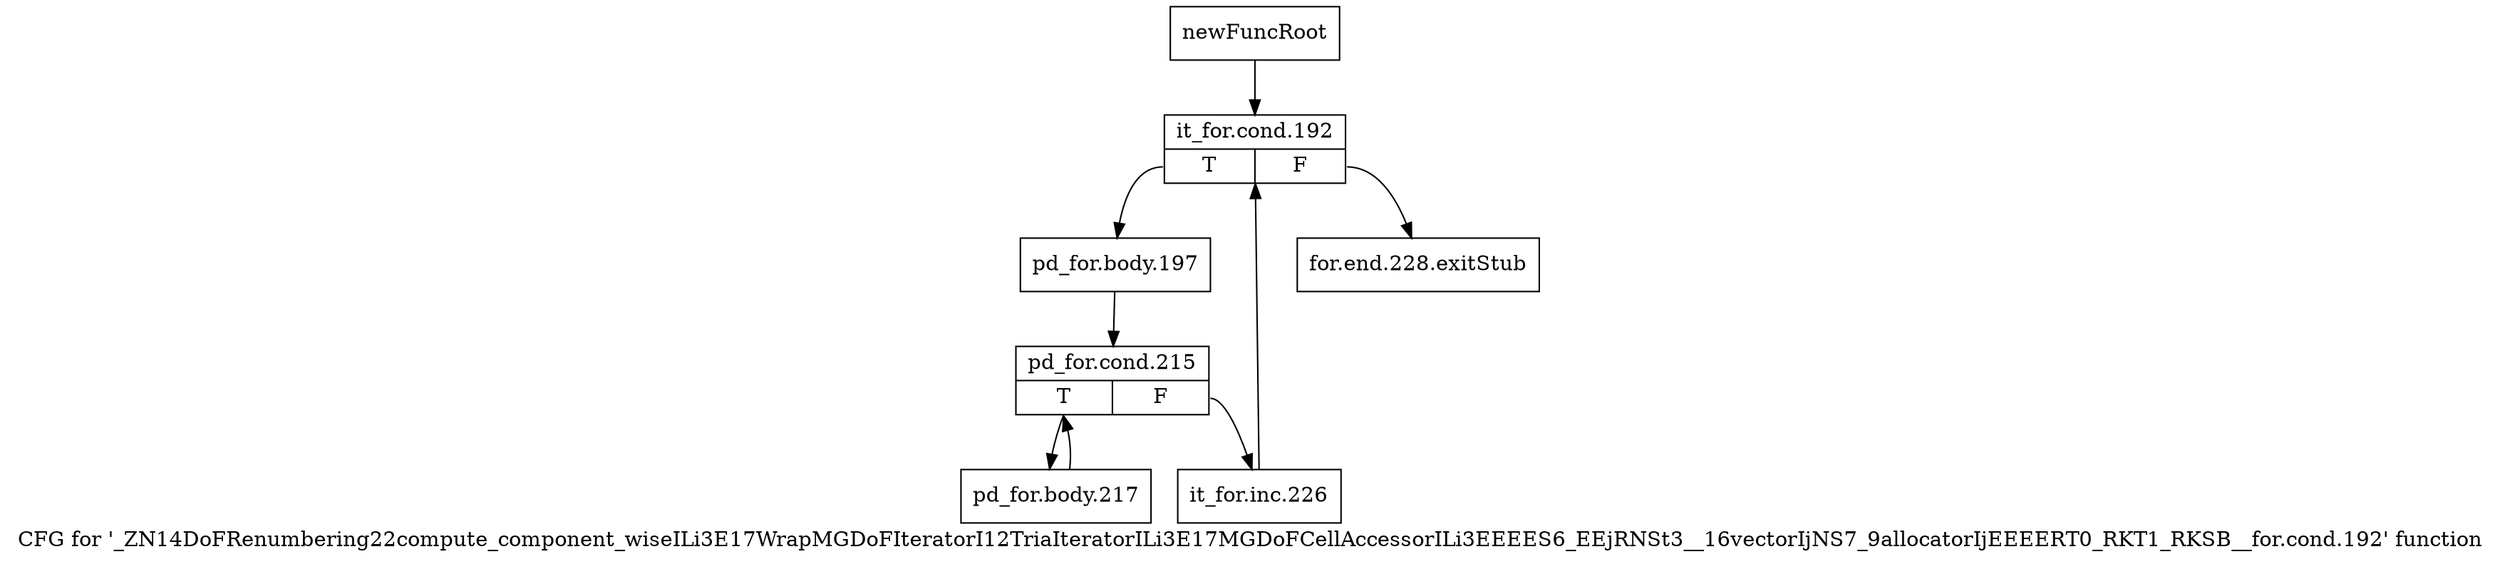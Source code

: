 digraph "CFG for '_ZN14DoFRenumbering22compute_component_wiseILi3E17WrapMGDoFIteratorI12TriaIteratorILi3E17MGDoFCellAccessorILi3EEEES6_EEjRNSt3__16vectorIjNS7_9allocatorIjEEEERT0_RKT1_RKSB__for.cond.192' function" {
	label="CFG for '_ZN14DoFRenumbering22compute_component_wiseILi3E17WrapMGDoFIteratorI12TriaIteratorILi3E17MGDoFCellAccessorILi3EEEES6_EEjRNSt3__16vectorIjNS7_9allocatorIjEEEERT0_RKT1_RKSB__for.cond.192' function";

	Node0x8f75190 [shape=record,label="{newFuncRoot}"];
	Node0x8f75190 -> Node0x8f75230;
	Node0x8f751e0 [shape=record,label="{for.end.228.exitStub}"];
	Node0x8f75230 [shape=record,label="{it_for.cond.192|{<s0>T|<s1>F}}"];
	Node0x8f75230:s0 -> Node0x8f75280;
	Node0x8f75230:s1 -> Node0x8f751e0;
	Node0x8f75280 [shape=record,label="{pd_for.body.197}"];
	Node0x8f75280 -> Node0x8f752d0;
	Node0x8f752d0 [shape=record,label="{pd_for.cond.215|{<s0>T|<s1>F}}"];
	Node0x8f752d0:s0 -> Node0x8f75370;
	Node0x8f752d0:s1 -> Node0x8f75320;
	Node0x8f75320 [shape=record,label="{it_for.inc.226}"];
	Node0x8f75320 -> Node0x8f75230;
	Node0x8f75370 [shape=record,label="{pd_for.body.217}"];
	Node0x8f75370 -> Node0x8f752d0;
}
